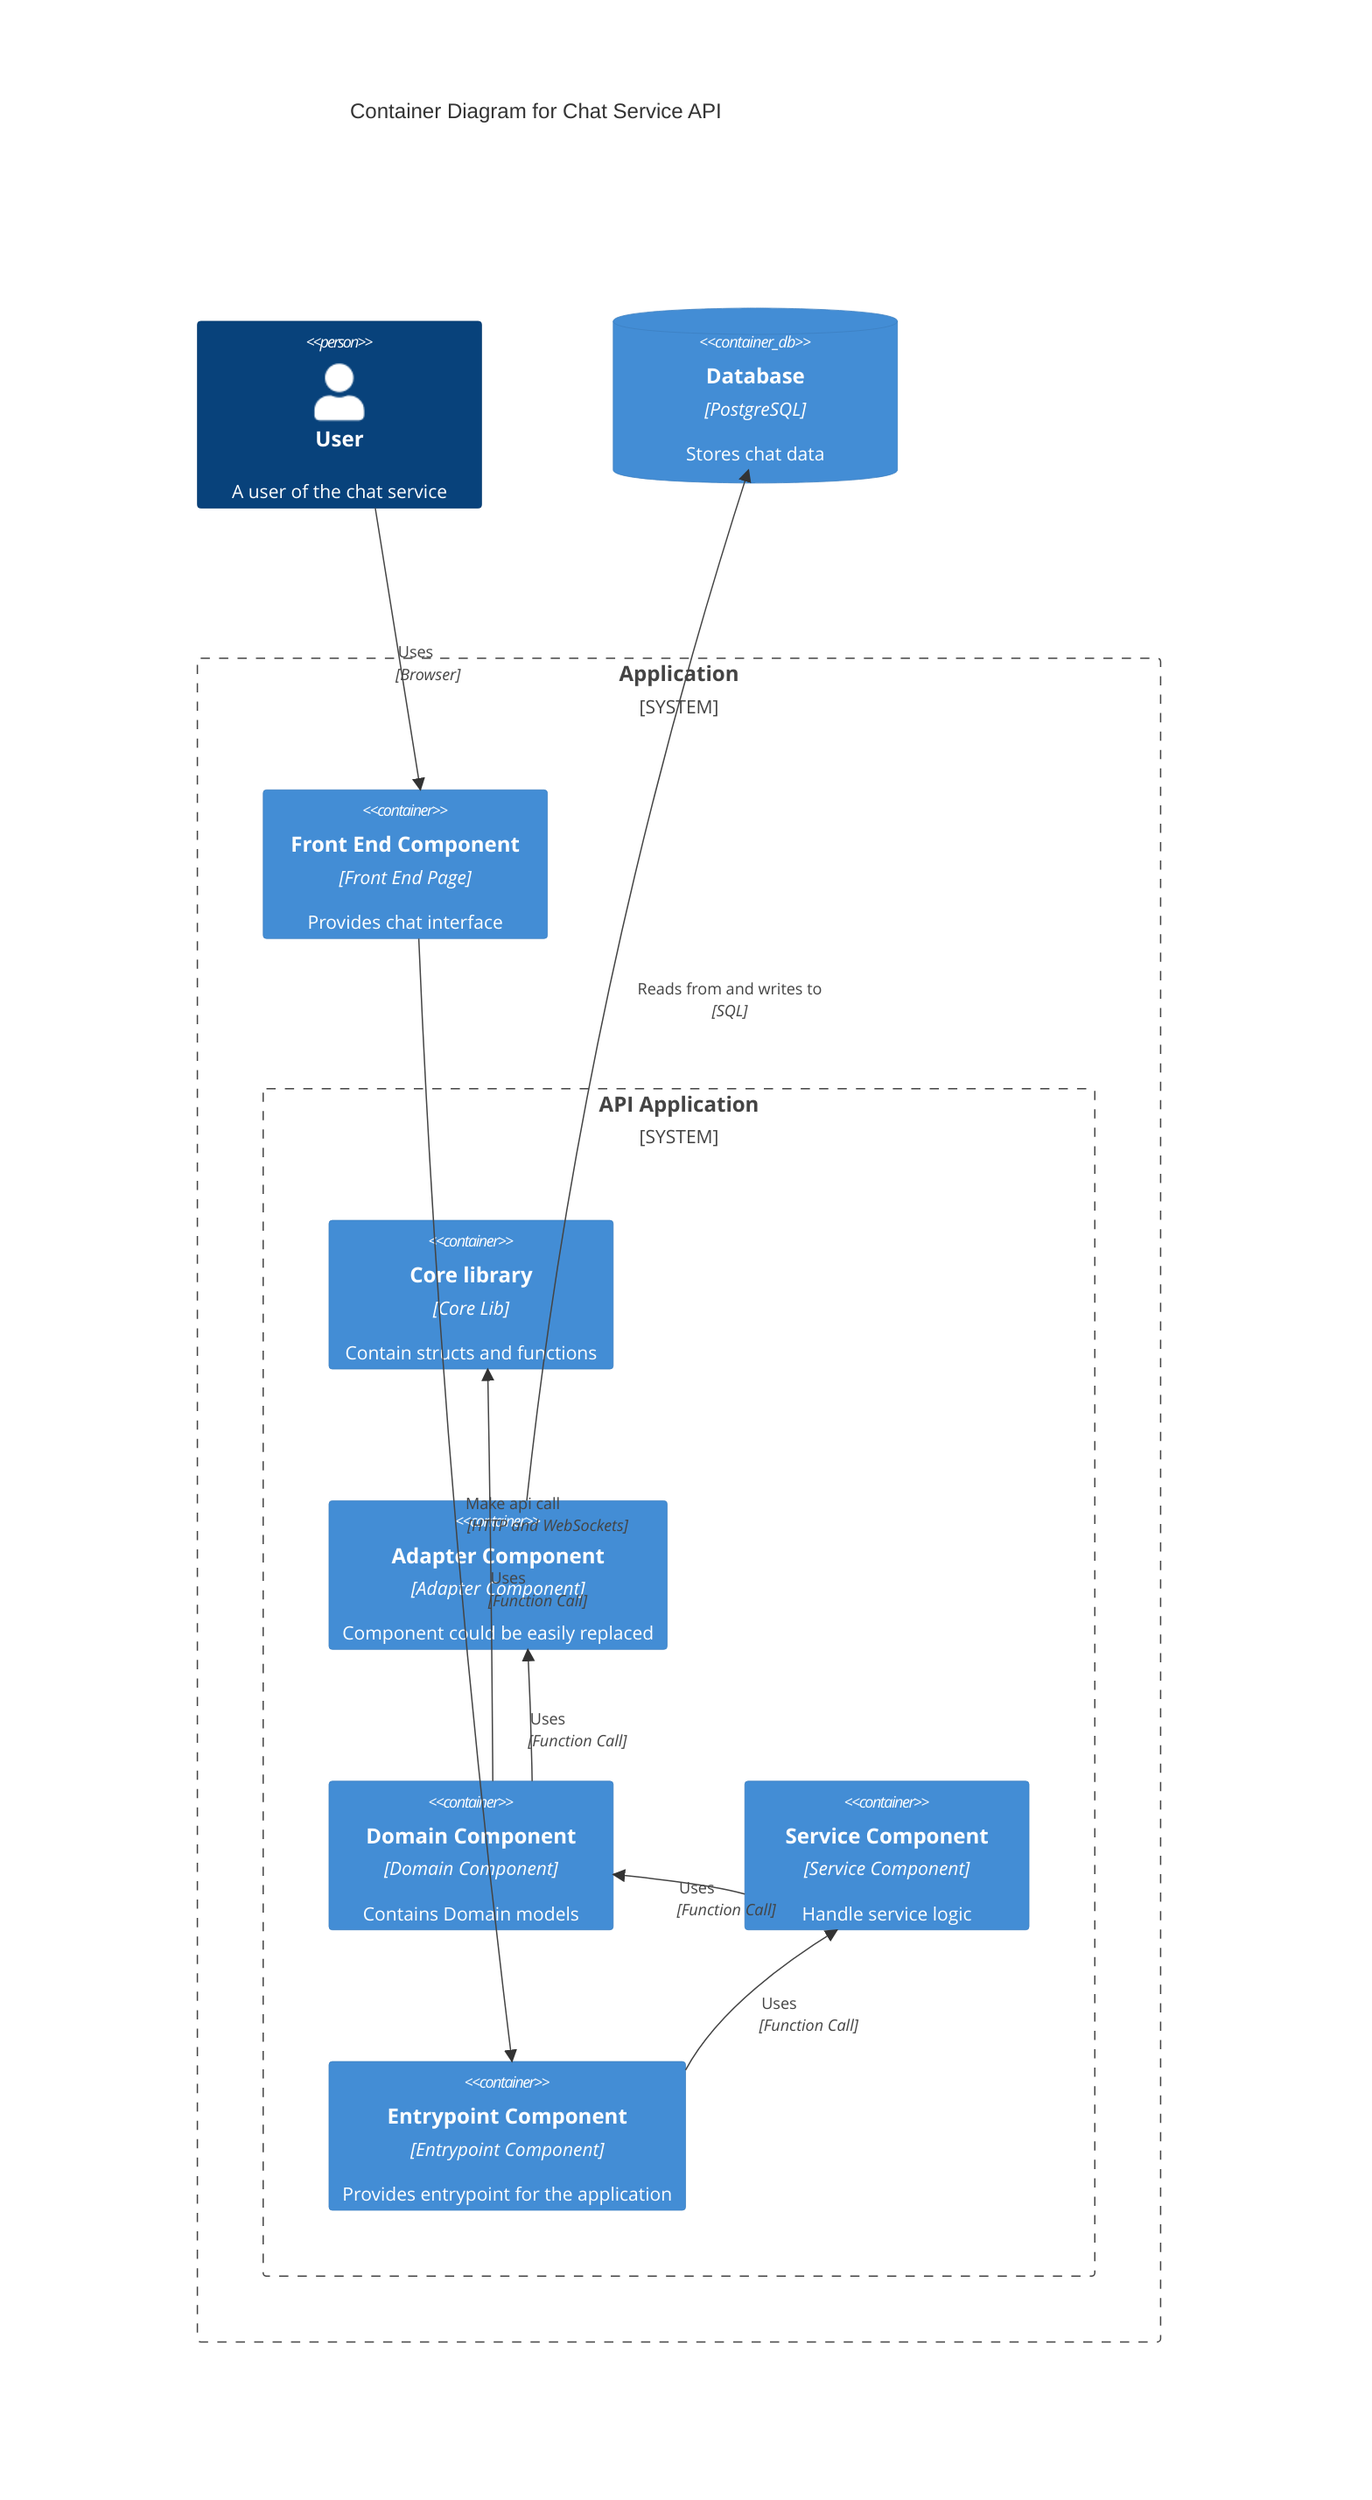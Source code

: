 C4Container
    title Container Diagram for Chat Service API

    Person(user, "User", "A user of the chat service")

    ContainerDb(database, "Database", "PostgreSQL", "Stores chat data")

    System_Boundary(c1, "Application") {
        Container(fe_app, "Front End Component", "Front End Page", "Provides chat interface")
        System_Boundary(c2, "API Application") {
            Container(core, "Core library", "Core Lib", "Contain structs and functions")
            Container(adapter, "Adapter Component", "Adapter Component", "Component could be easily replaced")
            Container(domain, "Domain Component", "Domain Component", "Contains Domain models")
            Container(service, "Service Component", "Service Component", "Handle service logic")
            Container(entrypoint, "Entrypoint Component", "Entrypoint Component", "Provides entrypoint for the application")
        }
    }

    Rel(user, fe_app, "Uses", "Browser")
    Rel(fe_app, entrypoint, "Make api call", "HTTP and WebSockets")
    Rel(entrypoint, service, "Uses", "Function Call")
    Rel(service, domain, "Uses", "Function Call")
    Rel(domain, adapter, "Uses", "Function Call")
    Rel(domain, core, "Uses", "Function Call")
    Rel(adapter, database, "Reads from and writes to", "SQL")